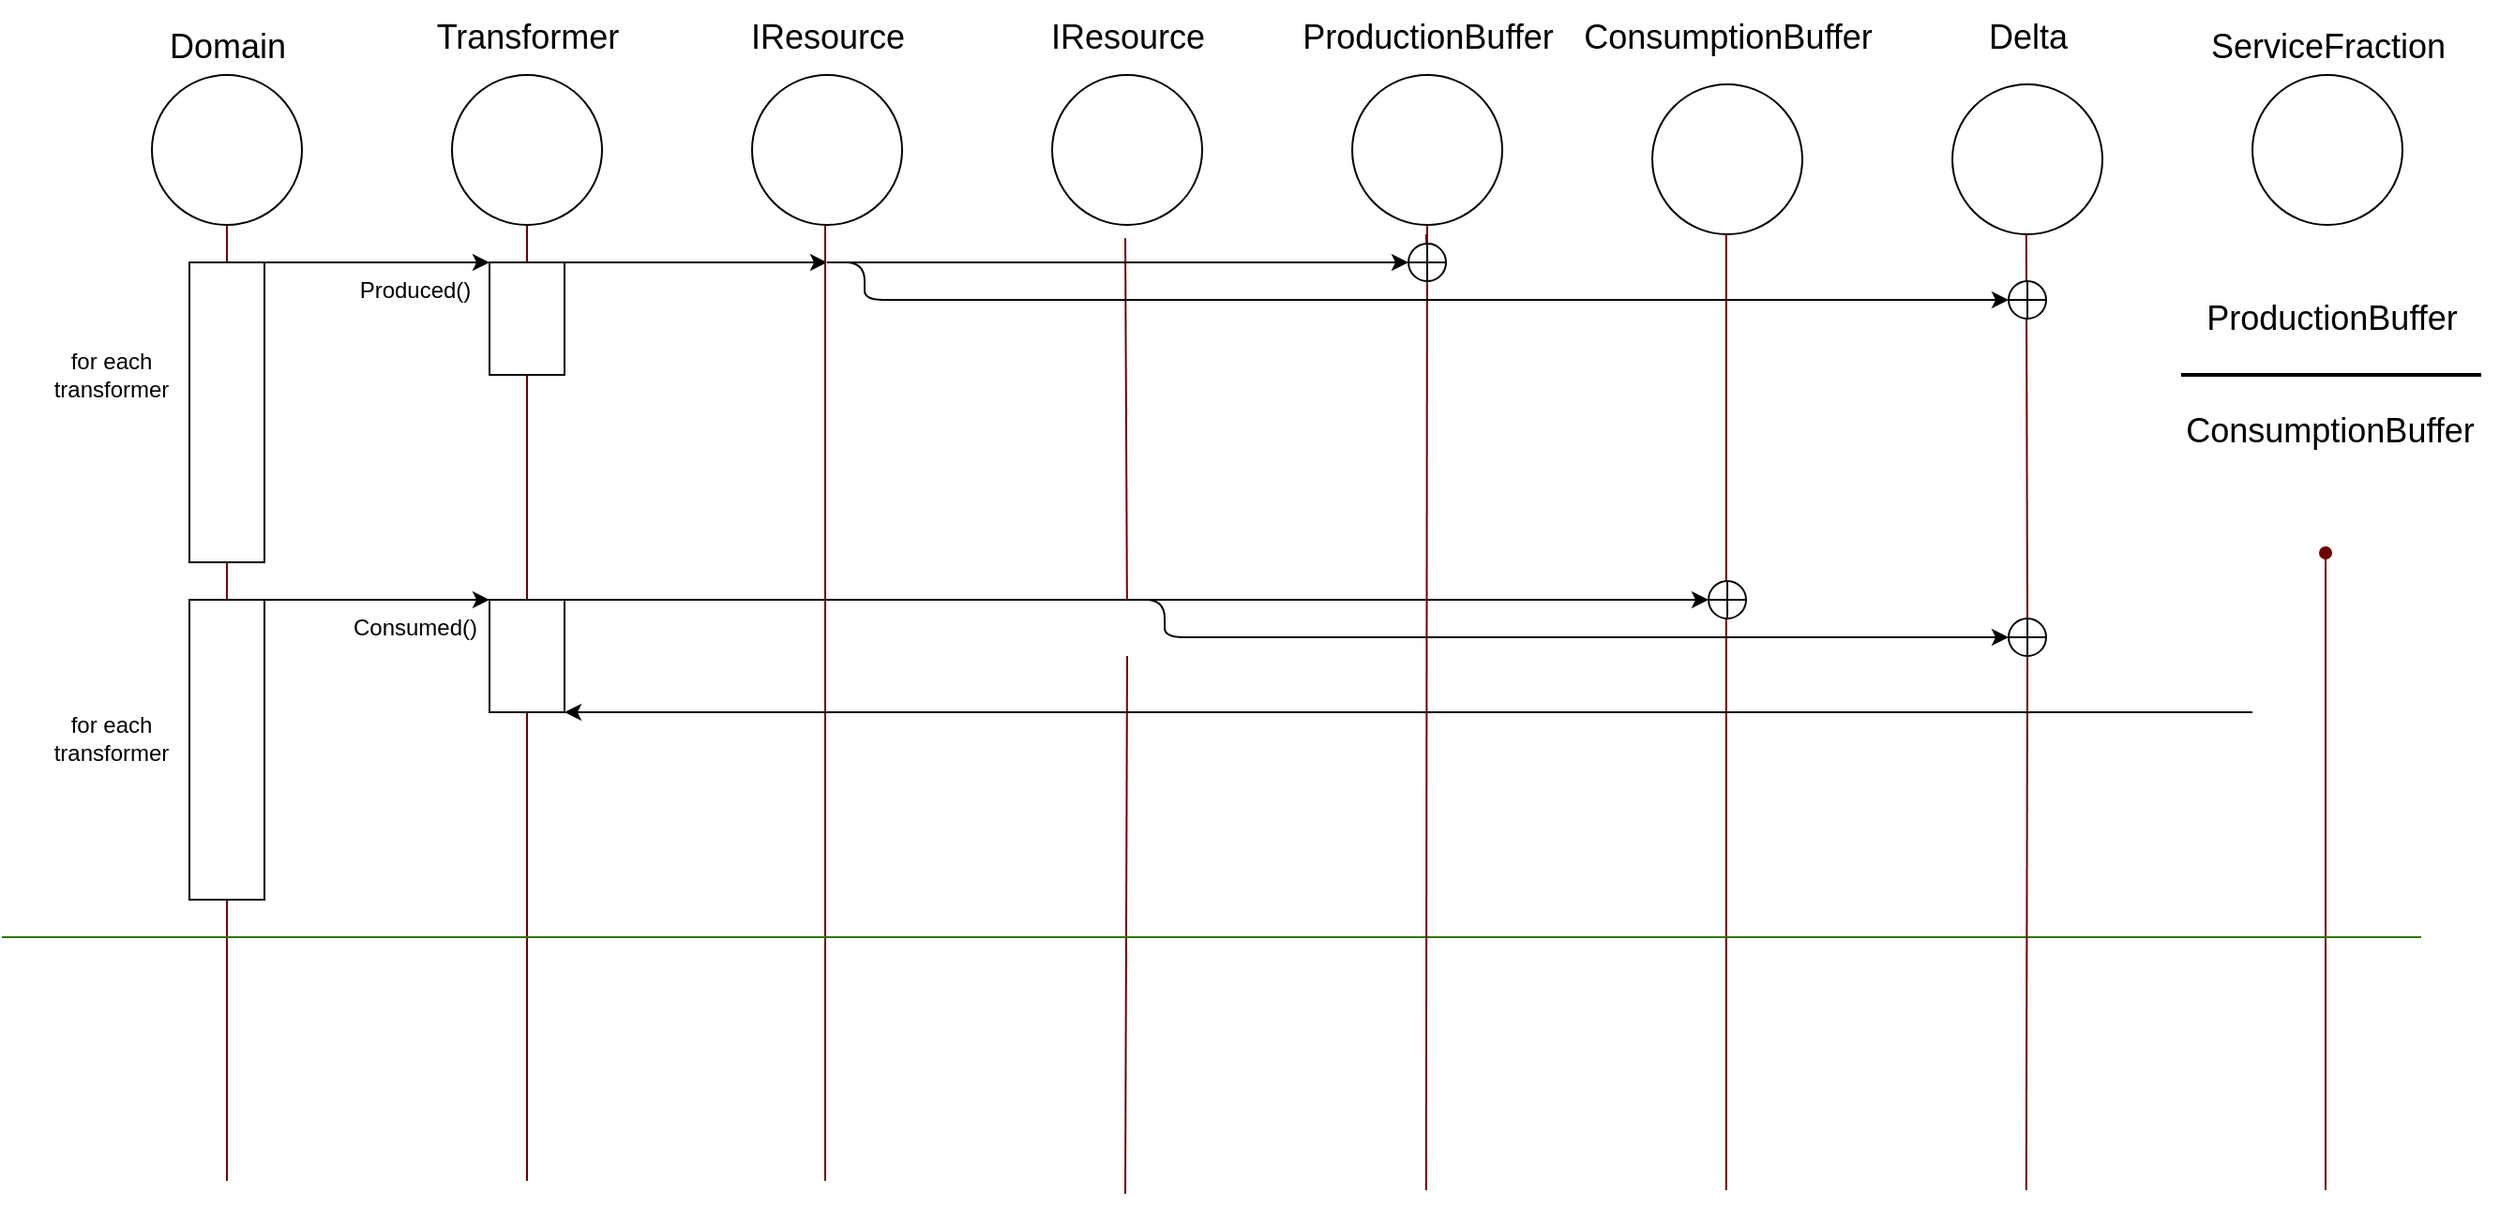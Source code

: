<mxfile>
    <diagram id="XzvL14MpV3o9M-MEGPuH" name="sequence">
        <mxGraphModel dx="1631" dy="848" grid="1" gridSize="10" guides="1" tooltips="1" connect="1" arrows="1" fold="1" page="1" pageScale="1" pageWidth="827" pageHeight="1169" math="0" shadow="0">
            <root>
                <mxCell id="0"/>
                <mxCell id="1" parent="0"/>
                <mxCell id="95" value="" style="endArrow=none;html=1;strokeWidth=1;entryX=0.5;entryY=1;entryDx=0;entryDy=0;startArrow=none;fillColor=#a20025;strokeColor=#6F0000;" parent="1" source="134" target="96" edge="1">
                    <mxGeometry width="50" height="50" relative="1" as="geometry">
                        <mxPoint x="120" y="650" as="sourcePoint"/>
                        <mxPoint x="120" y="90" as="targetPoint"/>
                    </mxGeometry>
                </mxCell>
                <mxCell id="96" value="" style="ellipse;whiteSpace=wrap;html=1;aspect=fixed;" parent="1" vertex="1">
                    <mxGeometry x="80" y="60" width="80" height="80" as="geometry"/>
                </mxCell>
                <mxCell id="97" value="" style="endArrow=none;html=1;strokeWidth=1;entryX=0.5;entryY=1;entryDx=0;entryDy=0;fillColor=#a20025;strokeColor=#6F0000;" parent="1" target="98" edge="1">
                    <mxGeometry width="50" height="50" relative="1" as="geometry">
                        <mxPoint x="280" y="650" as="sourcePoint"/>
                        <mxPoint x="240" y="90" as="targetPoint"/>
                    </mxGeometry>
                </mxCell>
                <mxCell id="98" value="" style="ellipse;whiteSpace=wrap;html=1;aspect=fixed;" parent="1" vertex="1">
                    <mxGeometry x="240" y="60" width="80" height="80" as="geometry"/>
                </mxCell>
                <mxCell id="99" value="&lt;font style=&quot;font-size: 18px;&quot;&gt;Domain&lt;/font&gt;" style="text;html=1;align=center;verticalAlign=middle;resizable=0;points=[];autosize=1;strokeColor=none;fillColor=none;" parent="1" vertex="1">
                    <mxGeometry x="65" y="25" width="110" height="40" as="geometry"/>
                </mxCell>
                <mxCell id="100" value="&lt;font style=&quot;font-size: 18px;&quot;&gt;Transformer&lt;/font&gt;" style="text;html=1;align=center;verticalAlign=middle;resizable=0;points=[];autosize=1;strokeColor=none;fillColor=none;" parent="1" vertex="1">
                    <mxGeometry x="220" y="20" width="120" height="40" as="geometry"/>
                </mxCell>
                <mxCell id="101" value="" style="rounded=0;whiteSpace=wrap;html=1;fontSize=18;" parent="1" vertex="1">
                    <mxGeometry x="100" y="160" width="40" height="160" as="geometry"/>
                </mxCell>
                <mxCell id="154" style="edgeStyle=none;comic=0;jumpStyle=none;html=1;exitX=1;exitY=0;exitDx=0;exitDy=0;shadow=0;strokeColor=default;fontSize=12;startArrow=none;startFill=0;endArrow=classic;endFill=1;sourcePerimeterSpacing=6;" parent="1" source="102" edge="1">
                    <mxGeometry relative="1" as="geometry">
                        <mxPoint x="440" y="160" as="targetPoint"/>
                    </mxGeometry>
                </mxCell>
                <mxCell id="102" value="" style="rounded=0;whiteSpace=wrap;html=1;fontSize=18;" parent="1" vertex="1">
                    <mxGeometry x="260" y="160" width="40" height="60" as="geometry"/>
                </mxCell>
                <mxCell id="103" value="" style="endArrow=classic;html=1;fontSize=18;exitX=1;exitY=0;exitDx=0;exitDy=0;entryX=0;entryY=0;entryDx=0;entryDy=0;" parent="1" source="101" target="102" edge="1">
                    <mxGeometry width="50" height="50" relative="1" as="geometry">
                        <mxPoint x="190" y="250" as="sourcePoint"/>
                        <mxPoint x="240" y="200" as="targetPoint"/>
                    </mxGeometry>
                </mxCell>
                <mxCell id="106" value="" style="ellipse;whiteSpace=wrap;html=1;aspect=fixed;" parent="1" vertex="1">
                    <mxGeometry x="720" y="60" width="80" height="80" as="geometry"/>
                </mxCell>
                <mxCell id="107" value="&lt;font style=&quot;font-size: 18px;&quot;&gt;ProductionBuffer&lt;/font&gt;" style="text;html=1;align=center;verticalAlign=middle;resizable=0;points=[];autosize=1;strokeColor=none;fillColor=none;" parent="1" vertex="1">
                    <mxGeometry x="680" y="20" width="160" height="40" as="geometry"/>
                </mxCell>
                <mxCell id="108" value="" style="ellipse;whiteSpace=wrap;html=1;aspect=fixed;" parent="1" vertex="1">
                    <mxGeometry x="1040" y="65" width="80" height="80" as="geometry"/>
                </mxCell>
                <mxCell id="109" value="&lt;span style=&quot;font-size: 18px;&quot;&gt;Delta&lt;/span&gt;" style="text;html=1;align=center;verticalAlign=middle;resizable=0;points=[];autosize=1;strokeColor=none;fillColor=none;" parent="1" vertex="1">
                    <mxGeometry x="1045" y="20" width="70" height="40" as="geometry"/>
                </mxCell>
                <mxCell id="111" value="" style="ellipse;whiteSpace=wrap;html=1;aspect=fixed;" parent="1" vertex="1">
                    <mxGeometry x="880" y="65" width="80" height="80" as="geometry"/>
                </mxCell>
                <mxCell id="112" value="" style="endArrow=none;html=1;strokeWidth=1;entryX=0.5;entryY=1;entryDx=0;entryDy=0;jumpStyle=none;strokeColor=#6F0000;shadow=0;backgroundOutline=0;enumerate=0;comic=0;fillColor=#a20025;startArrow=none;" parent="1" edge="1" source="168">
                    <mxGeometry width="50" height="50" relative="1" as="geometry">
                        <mxPoint x="759.41" y="655" as="sourcePoint"/>
                        <mxPoint x="759.41" y="145.0" as="targetPoint"/>
                    </mxGeometry>
                </mxCell>
                <mxCell id="113" value="" style="endArrow=none;html=1;strokeWidth=1;entryX=0.5;entryY=1;entryDx=0;entryDy=0;jumpStyle=none;strokeColor=#6F0000;shadow=0;backgroundOutline=0;enumerate=0;comic=0;fillColor=#a20025;" parent="1" edge="1">
                    <mxGeometry width="50" height="50" relative="1" as="geometry">
                        <mxPoint x="919.41" y="655" as="sourcePoint"/>
                        <mxPoint x="919.41" y="145.0" as="targetPoint"/>
                    </mxGeometry>
                </mxCell>
                <mxCell id="114" value="" style="endArrow=none;html=1;strokeWidth=1;entryX=0.5;entryY=1;entryDx=0;entryDy=0;jumpStyle=none;strokeColor=#6F0000;shadow=0;backgroundOutline=0;enumerate=0;comic=0;fillColor=#a20025;startArrow=none;" parent="1" edge="1" source="175">
                    <mxGeometry width="50" height="50" relative="1" as="geometry">
                        <mxPoint x="1079.41" y="655" as="sourcePoint"/>
                        <mxPoint x="1079.41" y="145.0" as="targetPoint"/>
                    </mxGeometry>
                </mxCell>
                <mxCell id="123" value="" style="ellipse;whiteSpace=wrap;html=1;aspect=fixed;" parent="1" vertex="1">
                    <mxGeometry x="1200" y="60" width="80" height="80" as="geometry"/>
                </mxCell>
                <mxCell id="124" value="&lt;span style=&quot;font-size: 18px;&quot;&gt;ServiceFraction&lt;/span&gt;" style="text;html=1;align=center;verticalAlign=middle;resizable=0;points=[];autosize=1;strokeColor=none;fillColor=none;" parent="1" vertex="1">
                    <mxGeometry x="1165" y="25" width="150" height="40" as="geometry"/>
                </mxCell>
                <mxCell id="125" value="" style="endArrow=oval;html=1;strokeWidth=1;sourcePerimeterSpacing=6;startArrow=none;startFill=0;endFill=1;jumpStyle=none;strokeColor=#6F0000;shadow=0;backgroundOutline=0;enumerate=0;comic=0;fillColor=#a20025;" parent="1" edge="1">
                    <mxGeometry width="50" height="50" relative="1" as="geometry">
                        <mxPoint x="1239" y="655" as="sourcePoint"/>
                        <mxPoint x="1239" y="315" as="targetPoint"/>
                    </mxGeometry>
                </mxCell>
                <mxCell id="135" value="" style="endArrow=none;html=1;strokeWidth=1;entryX=0.5;entryY=1;entryDx=0;entryDy=0;fillColor=#a20025;strokeColor=#6F0000;" parent="1" target="134" edge="1">
                    <mxGeometry width="50" height="50" relative="1" as="geometry">
                        <mxPoint x="120" y="650" as="sourcePoint"/>
                        <mxPoint x="120" y="140.0" as="targetPoint"/>
                    </mxGeometry>
                </mxCell>
                <mxCell id="134" value="" style="rounded=0;whiteSpace=wrap;html=1;fontSize=18;" parent="1" vertex="1">
                    <mxGeometry x="100" y="340" width="40" height="160" as="geometry"/>
                </mxCell>
                <mxCell id="136" value="for each&lt;br style=&quot;font-size: 12px;&quot;&gt;transformer" style="edgeLabel;html=1;align=center;verticalAlign=middle;resizable=0;points=[];fontSize=12;labelBackgroundColor=none;" parent="1" vertex="1" connectable="0">
                    <mxGeometry x="49.996" y="420" as="geometry">
                        <mxPoint x="8" y="-6" as="offset"/>
                    </mxGeometry>
                </mxCell>
                <mxCell id="159" style="edgeStyle=none;comic=0;sketch=0;jumpStyle=none;html=1;exitX=1;exitY=0;exitDx=0;exitDy=0;shadow=0;strokeColor=default;fontSize=12;startArrow=none;startFill=0;endArrow=classic;endFill=1;sourcePerimeterSpacing=6;entryX=0;entryY=0.5;entryDx=0;entryDy=0;entryPerimeter=0;" parent="1" source="137" target="174" edge="1">
                    <mxGeometry relative="1" as="geometry">
                        <mxPoint x="900" y="340" as="targetPoint"/>
                    </mxGeometry>
                </mxCell>
                <mxCell id="137" value="" style="rounded=0;whiteSpace=wrap;html=1;fontSize=18;" parent="1" vertex="1">
                    <mxGeometry x="260" y="340" width="40" height="60" as="geometry"/>
                </mxCell>
                <mxCell id="139" value="" style="endArrow=classic;html=1;fontSize=18;exitX=1;exitY=0;exitDx=0;exitDy=0;entryX=0;entryY=0;entryDx=0;entryDy=0;" parent="1" edge="1">
                    <mxGeometry width="50" height="50" relative="1" as="geometry">
                        <mxPoint x="140" y="340" as="sourcePoint"/>
                        <mxPoint x="260" y="340" as="targetPoint"/>
                    </mxGeometry>
                </mxCell>
                <mxCell id="144" value="" style="ellipse;whiteSpace=wrap;html=1;aspect=fixed;" parent="1" vertex="1">
                    <mxGeometry x="400" y="60" width="80" height="80" as="geometry"/>
                </mxCell>
                <mxCell id="145" value="" style="ellipse;whiteSpace=wrap;html=1;aspect=fixed;" parent="1" vertex="1">
                    <mxGeometry x="560" y="60" width="80" height="80" as="geometry"/>
                </mxCell>
                <mxCell id="146" value="&lt;span style=&quot;font-size: 18px;&quot;&gt;IResource&lt;/span&gt;" style="text;html=1;align=center;verticalAlign=middle;resizable=0;points=[];autosize=1;strokeColor=none;fillColor=none;" parent="1" vertex="1">
                    <mxGeometry x="535" y="20" width="130" height="40" as="geometry"/>
                </mxCell>
                <mxCell id="147" value="&lt;font style=&quot;font-size: 18px;&quot;&gt;IResource&lt;/font&gt;" style="text;html=1;align=center;verticalAlign=middle;resizable=0;points=[];autosize=1;strokeColor=none;fillColor=none;" parent="1" vertex="1">
                    <mxGeometry x="385" y="20" width="110" height="40" as="geometry"/>
                </mxCell>
                <mxCell id="148" value="" style="endArrow=none;html=1;strokeWidth=1;entryX=0.5;entryY=1;entryDx=0;entryDy=0;fillColor=#a20025;strokeColor=#6F0000;" parent="1" edge="1">
                    <mxGeometry width="50" height="50" relative="1" as="geometry">
                        <mxPoint x="439" y="650" as="sourcePoint"/>
                        <mxPoint x="439" y="140" as="targetPoint"/>
                    </mxGeometry>
                </mxCell>
                <mxCell id="149" value="" style="endArrow=none;html=1;strokeWidth=1;entryX=0.5;entryY=1;entryDx=0;entryDy=0;startArrow=none;fillColor=#a20025;strokeColor=#6F0000;" parent="1" edge="1">
                    <mxGeometry width="50" height="50" relative="1" as="geometry">
                        <mxPoint x="599.928" y="340" as="sourcePoint"/>
                        <mxPoint x="599" y="147" as="targetPoint"/>
                    </mxGeometry>
                </mxCell>
                <mxCell id="150" style="edgeStyle=none;html=1;fontSize=12;entryX=0;entryY=0.5;entryDx=0;entryDy=0;entryPerimeter=0;" parent="1" edge="1" target="168">
                    <mxGeometry relative="1" as="geometry">
                        <mxPoint x="710" y="160" as="targetPoint"/>
                        <mxPoint x="440" y="160" as="sourcePoint"/>
                    </mxGeometry>
                </mxCell>
                <mxCell id="157" value="" style="endArrow=none;html=1;strokeWidth=1;entryX=0.5;entryY=1;entryDx=0;entryDy=0;fillColor=#a20025;strokeColor=#6F0000;" parent="1" edge="1">
                    <mxGeometry width="50" height="50" relative="1" as="geometry">
                        <mxPoint x="599" y="657" as="sourcePoint"/>
                        <mxPoint x="600" y="370" as="targetPoint"/>
                    </mxGeometry>
                </mxCell>
                <mxCell id="162" value="for each&lt;br style=&quot;font-size: 12px;&quot;&gt;transformer" style="edgeLabel;html=1;align=center;verticalAlign=middle;resizable=0;points=[];fontSize=12;labelBackgroundColor=none;" parent="1" vertex="1" connectable="0">
                    <mxGeometry x="79.996" y="440" as="geometry">
                        <mxPoint x="-22" y="-220" as="offset"/>
                    </mxGeometry>
                </mxCell>
                <mxCell id="163" value="" style="endArrow=none;html=1;strokeWidth=1;fillColor=#60a917;strokeColor=#2D7600;" parent="1" edge="1">
                    <mxGeometry width="50" height="50" relative="1" as="geometry">
                        <mxPoint y="520" as="sourcePoint"/>
                        <mxPoint x="1290" y="520" as="targetPoint"/>
                    </mxGeometry>
                </mxCell>
                <mxCell id="165" value="Produced()" style="text;html=1;align=center;verticalAlign=middle;resizable=0;points=[];autosize=1;strokeColor=none;fillColor=none;" vertex="1" parent="1">
                    <mxGeometry x="180" y="160" width="80" height="30" as="geometry"/>
                </mxCell>
                <mxCell id="166" value="Consumed()" style="text;html=1;align=center;verticalAlign=middle;resizable=0;points=[];autosize=1;strokeColor=none;fillColor=none;" vertex="1" parent="1">
                    <mxGeometry x="175" y="340" width="90" height="30" as="geometry"/>
                </mxCell>
                <mxCell id="167" value="&lt;font style=&quot;font-size: 18px;&quot;&gt;ConsumptionBuffer&lt;/font&gt;" style="text;html=1;align=center;verticalAlign=middle;resizable=0;points=[];autosize=1;strokeColor=none;fillColor=none;" vertex="1" parent="1">
                    <mxGeometry x="830" y="20" width="180" height="40" as="geometry"/>
                </mxCell>
                <mxCell id="170" value="" style="endArrow=none;html=1;strokeWidth=1;jumpStyle=none;strokeColor=#6F0000;shadow=0;backgroundOutline=0;enumerate=0;comic=0;fillColor=#a20025;" edge="1" parent="1" target="106">
                    <mxGeometry width="50" height="50" relative="1" as="geometry">
                        <mxPoint x="759.41" y="655" as="sourcePoint"/>
                        <mxPoint x="759.41" y="145.0" as="targetPoint"/>
                    </mxGeometry>
                </mxCell>
                <mxCell id="168" value="" style="verticalLabelPosition=bottom;verticalAlign=top;html=1;shape=mxgraph.flowchart.summing_function;" vertex="1" parent="1">
                    <mxGeometry x="750" y="150" width="20" height="20" as="geometry"/>
                </mxCell>
                <mxCell id="172" value="" style="verticalLabelPosition=bottom;verticalAlign=top;html=1;shape=mxgraph.flowchart.summing_function;" vertex="1" parent="1">
                    <mxGeometry x="1070" y="170" width="20" height="20" as="geometry"/>
                </mxCell>
                <mxCell id="173" style="edgeStyle=orthogonalEdgeStyle;html=1;fontSize=12;entryX=0;entryY=0.5;entryDx=0;entryDy=0;entryPerimeter=0;" edge="1" parent="1" target="172">
                    <mxGeometry relative="1" as="geometry">
                        <mxPoint x="760" y="170" as="targetPoint"/>
                        <mxPoint x="440" y="160" as="sourcePoint"/>
                        <Array as="points">
                            <mxPoint x="460" y="160"/>
                            <mxPoint x="460" y="180"/>
                        </Array>
                    </mxGeometry>
                </mxCell>
                <mxCell id="174" value="" style="verticalLabelPosition=bottom;verticalAlign=top;html=1;shape=mxgraph.flowchart.summing_function;" vertex="1" parent="1">
                    <mxGeometry x="910" y="330" width="20" height="20" as="geometry"/>
                </mxCell>
                <mxCell id="176" value="" style="endArrow=none;html=1;strokeWidth=1;entryX=0.5;entryY=1;entryDx=0;entryDy=0;jumpStyle=none;strokeColor=#6F0000;shadow=0;backgroundOutline=0;enumerate=0;comic=0;fillColor=#a20025;" edge="1" parent="1" target="175">
                    <mxGeometry width="50" height="50" relative="1" as="geometry">
                        <mxPoint x="1079.41" y="655" as="sourcePoint"/>
                        <mxPoint x="1079.41" y="145.0" as="targetPoint"/>
                    </mxGeometry>
                </mxCell>
                <mxCell id="175" value="" style="verticalLabelPosition=bottom;verticalAlign=top;html=1;shape=mxgraph.flowchart.summing_function;" vertex="1" parent="1">
                    <mxGeometry x="1070" y="350" width="20" height="20" as="geometry"/>
                </mxCell>
                <mxCell id="177" style="edgeStyle=orthogonalEdgeStyle;html=1;fontSize=12;entryX=0;entryY=0.5;entryDx=0;entryDy=0;entryPerimeter=0;" edge="1" parent="1">
                    <mxGeometry relative="1" as="geometry">
                        <mxPoint x="1070" y="360" as="targetPoint"/>
                        <mxPoint x="600" y="340" as="sourcePoint"/>
                        <Array as="points">
                            <mxPoint x="620" y="340"/>
                            <mxPoint x="620" y="360"/>
                        </Array>
                    </mxGeometry>
                </mxCell>
                <mxCell id="178" value="&lt;font style=&quot;font-size: 18px;&quot;&gt;ProductionBuffer&lt;/font&gt;" style="text;html=1;align=center;verticalAlign=middle;resizable=0;points=[];autosize=1;strokeColor=none;fillColor=none;" vertex="1" parent="1">
                    <mxGeometry x="1162" y="170" width="160" height="40" as="geometry"/>
                </mxCell>
                <mxCell id="179" value="&lt;font style=&quot;font-size: 18px;&quot;&gt;ConsumptionBuffer&lt;/font&gt;" style="text;html=1;align=center;verticalAlign=middle;resizable=0;points=[];autosize=1;strokeColor=none;fillColor=none;" vertex="1" parent="1">
                    <mxGeometry x="1151" y="230" width="180" height="40" as="geometry"/>
                </mxCell>
                <mxCell id="180" value="" style="line;strokeWidth=2;html=1;" vertex="1" parent="1">
                    <mxGeometry x="1162" y="215" width="160" height="10" as="geometry"/>
                </mxCell>
                <mxCell id="181" style="edgeStyle=orthogonalEdgeStyle;html=1;fontSize=12;entryX=1;entryY=1;entryDx=0;entryDy=0;" edge="1" parent="1" target="137">
                    <mxGeometry relative="1" as="geometry">
                        <mxPoint x="320" y="400" as="targetPoint"/>
                        <mxPoint x="1200" y="400" as="sourcePoint"/>
                        <Array as="points">
                            <mxPoint x="1100" y="400"/>
                        </Array>
                    </mxGeometry>
                </mxCell>
            </root>
        </mxGraphModel>
    </diagram>
</mxfile>